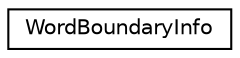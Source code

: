 digraph "Graphical Class Hierarchy"
{
  edge [fontname="Helvetica",fontsize="10",labelfontname="Helvetica",labelfontsize="10"];
  node [fontname="Helvetica",fontsize="10",shape=record];
  rankdir="LR";
  Node0 [label="WordBoundaryInfo",height=0.2,width=0.4,color="black", fillcolor="white", style="filled",URL="$structkaldi_1_1WordBoundaryInfo.html"];
}
